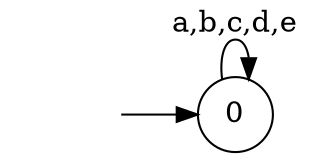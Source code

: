 digraph M{
rankdir=LR;
node [shape=doublecircle];
x [shape=none, label=""];
node [shape=circle];
x->0;
0->0 [label=" a,b,c,d,e "];
}